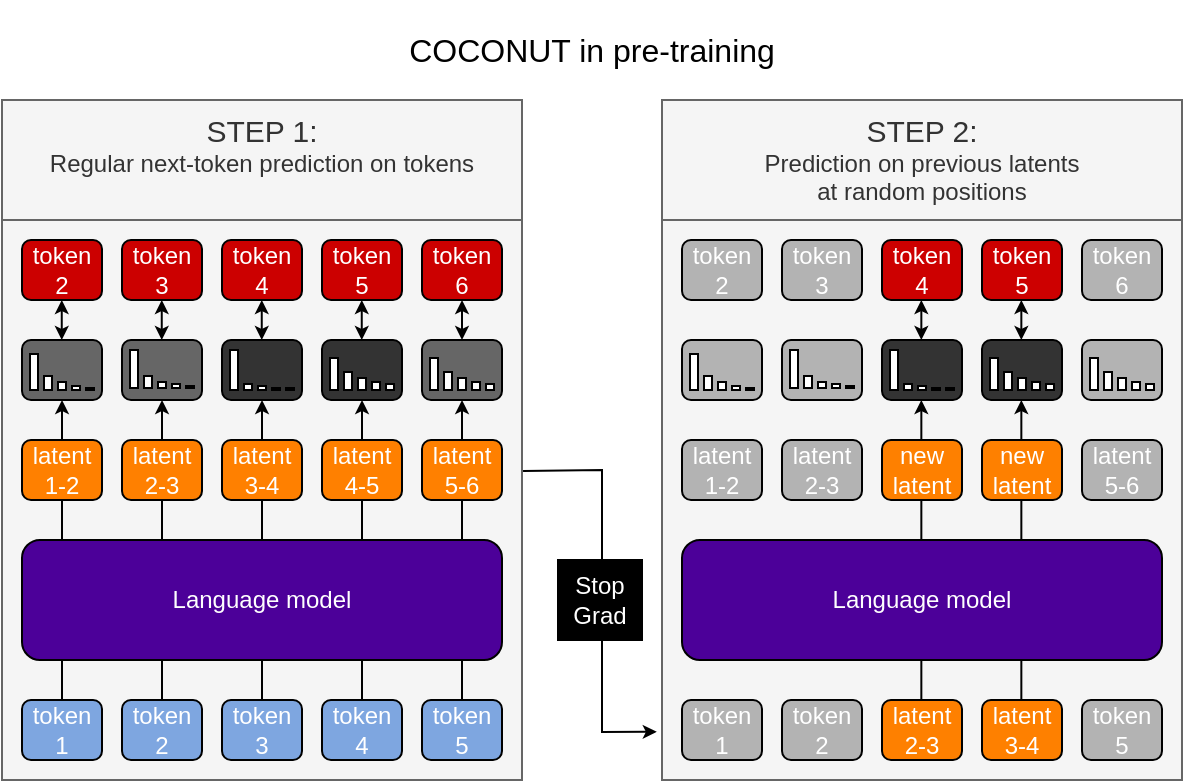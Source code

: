 <mxfile version="26.0.4">
  <diagram name="Seite-1" id="RBNpjxJl_SiNE16JDTqy">
    <mxGraphModel dx="636" dy="449" grid="1" gridSize="10" guides="1" tooltips="1" connect="1" arrows="1" fold="1" page="1" pageScale="1" pageWidth="827" pageHeight="1169" math="0" shadow="0">
      <root>
        <mxCell id="0" />
        <mxCell id="1" parent="0" />
        <mxCell id="LtRF18KnijJm92M0xNn5-76" value="" style="rounded=0;whiteSpace=wrap;html=1;fillColor=#f5f5f5;fontColor=#333333;strokeColor=#666666;" parent="1" vertex="1">
          <mxGeometry x="450" y="140" width="260" height="280" as="geometry" />
        </mxCell>
        <mxCell id="LtRF18KnijJm92M0xNn5-153" style="edgeStyle=orthogonalEdgeStyle;rounded=0;orthogonalLoop=1;jettySize=auto;html=1;exitX=0.5;exitY=0;exitDx=0;exitDy=0;entryX=0.5;entryY=1;entryDx=0;entryDy=0;endSize=4;" parent="1" edge="1">
          <mxGeometry relative="1" as="geometry">
            <mxPoint x="629.67" y="380" as="sourcePoint" />
            <mxPoint x="629.67" y="230" as="targetPoint" />
          </mxGeometry>
        </mxCell>
        <mxCell id="LtRF18KnijJm92M0xNn5-150" style="edgeStyle=orthogonalEdgeStyle;rounded=0;orthogonalLoop=1;jettySize=auto;html=1;exitX=0.5;exitY=0;exitDx=0;exitDy=0;entryX=0.5;entryY=1;entryDx=0;entryDy=0;endSize=4;" parent="1" edge="1">
          <mxGeometry relative="1" as="geometry">
            <mxPoint x="579.67" y="380" as="sourcePoint" />
            <mxPoint x="579.67" y="230" as="targetPoint" />
          </mxGeometry>
        </mxCell>
        <mxCell id="LtRF18KnijJm92M0xNn5-75" value="" style="rounded=0;whiteSpace=wrap;html=1;fillColor=#f5f5f5;fontColor=#333333;strokeColor=#666666;verticalAlign=top;" parent="1" vertex="1">
          <mxGeometry x="120" y="140" width="260" height="280" as="geometry" />
        </mxCell>
        <mxCell id="LtRF18KnijJm92M0xNn5-148" style="edgeStyle=orthogonalEdgeStyle;rounded=0;orthogonalLoop=1;jettySize=auto;html=1;exitX=0.5;exitY=0;exitDx=0;exitDy=0;entryX=0.5;entryY=1;entryDx=0;entryDy=0;endSize=4;" parent="1" source="LtRF18KnijJm92M0xNn5-5" target="LtRF18KnijJm92M0xNn5-104" edge="1">
          <mxGeometry relative="1" as="geometry" />
        </mxCell>
        <mxCell id="LtRF18KnijJm92M0xNn5-147" style="edgeStyle=orthogonalEdgeStyle;rounded=0;orthogonalLoop=1;jettySize=auto;html=1;exitX=0.5;exitY=0;exitDx=0;exitDy=0;entryX=0.5;entryY=1;entryDx=0;entryDy=0;endSize=4;" parent="1" source="LtRF18KnijJm92M0xNn5-6" target="LtRF18KnijJm92M0xNn5-98" edge="1">
          <mxGeometry relative="1" as="geometry" />
        </mxCell>
        <mxCell id="LtRF18KnijJm92M0xNn5-146" style="edgeStyle=orthogonalEdgeStyle;rounded=0;orthogonalLoop=1;jettySize=auto;html=1;exitX=0.5;exitY=0;exitDx=0;exitDy=0;entryX=0.5;entryY=1;entryDx=0;entryDy=0;endSize=4;" parent="1" source="LtRF18KnijJm92M0xNn5-4" target="LtRF18KnijJm92M0xNn5-92" edge="1">
          <mxGeometry relative="1" as="geometry" />
        </mxCell>
        <mxCell id="LtRF18KnijJm92M0xNn5-145" style="edgeStyle=orthogonalEdgeStyle;rounded=0;orthogonalLoop=1;jettySize=auto;html=1;exitX=0.5;exitY=0;exitDx=0;exitDy=0;entryX=0.5;entryY=1;entryDx=0;entryDy=0;endSize=4;" parent="1" source="LtRF18KnijJm92M0xNn5-3" target="LtRF18KnijJm92M0xNn5-86" edge="1">
          <mxGeometry relative="1" as="geometry" />
        </mxCell>
        <mxCell id="LtRF18KnijJm92M0xNn5-144" style="edgeStyle=orthogonalEdgeStyle;rounded=0;orthogonalLoop=1;jettySize=auto;html=1;exitX=0.5;exitY=0;exitDx=0;exitDy=0;entryX=0.5;entryY=1;entryDx=0;entryDy=0;endSize=4;" parent="1" source="LtRF18KnijJm92M0xNn5-2" target="LtRF18KnijJm92M0xNn5-80" edge="1">
          <mxGeometry relative="1" as="geometry" />
        </mxCell>
        <mxCell id="LtRF18KnijJm92M0xNn5-1" value="Language model" style="rounded=1;whiteSpace=wrap;html=1;fillColor=#4C0099;fontColor=#FFFFFF;" parent="1" vertex="1">
          <mxGeometry x="130" y="300" width="240" height="60" as="geometry" />
        </mxCell>
        <mxCell id="LtRF18KnijJm92M0xNn5-2" value="token&lt;div&gt;1&lt;/div&gt;" style="rounded=1;whiteSpace=wrap;html=1;fillColor=#7EA6E0;fontColor=#FFFFFF;" parent="1" vertex="1">
          <mxGeometry x="130" y="380" width="40" height="30" as="geometry" />
        </mxCell>
        <mxCell id="LtRF18KnijJm92M0xNn5-3" value="token&lt;div&gt;2&lt;/div&gt;" style="rounded=1;whiteSpace=wrap;html=1;fillColor=#7EA6E0;fontColor=#FFFFFF;" parent="1" vertex="1">
          <mxGeometry x="180" y="380" width="40" height="30" as="geometry" />
        </mxCell>
        <mxCell id="LtRF18KnijJm92M0xNn5-4" value="token&lt;div&gt;3&lt;/div&gt;" style="rounded=1;whiteSpace=wrap;html=1;fillColor=#7EA6E0;fontColor=#FFFFFF;" parent="1" vertex="1">
          <mxGeometry x="230" y="380" width="40" height="30" as="geometry" />
        </mxCell>
        <mxCell id="LtRF18KnijJm92M0xNn5-5" value="token&lt;div&gt;5&lt;/div&gt;" style="rounded=1;whiteSpace=wrap;html=1;fillColor=#7EA6E0;fontColor=#FFFFFF;" parent="1" vertex="1">
          <mxGeometry x="330" y="380" width="40" height="30" as="geometry" />
        </mxCell>
        <mxCell id="LtRF18KnijJm92M0xNn5-6" value="token&lt;div&gt;4&lt;/div&gt;" style="rounded=1;whiteSpace=wrap;html=1;fillColor=#7EA6E0;fontColor=#FFFFFF;" parent="1" vertex="1">
          <mxGeometry x="280" y="380" width="40" height="30" as="geometry" />
        </mxCell>
        <mxCell id="LtRF18KnijJm92M0xNn5-12" value="latent&lt;div&gt;1-2&lt;/div&gt;" style="rounded=1;whiteSpace=wrap;html=1;fillColor=#FF8000;fontColor=#FFFFFF;" parent="1" vertex="1">
          <mxGeometry x="130" y="250" width="40" height="30" as="geometry" />
        </mxCell>
        <mxCell id="LtRF18KnijJm92M0xNn5-13" value="latent&lt;div&gt;2-3&lt;/div&gt;" style="rounded=1;whiteSpace=wrap;html=1;fillColor=#FF8000;fontColor=#FFFFFF;" parent="1" vertex="1">
          <mxGeometry x="180" y="250" width="40" height="30" as="geometry" />
        </mxCell>
        <mxCell id="LtRF18KnijJm92M0xNn5-14" value="latent&lt;div&gt;3-4&lt;/div&gt;" style="rounded=1;whiteSpace=wrap;html=1;fillColor=#FF8000;fontColor=#FFFFFF;" parent="1" vertex="1">
          <mxGeometry x="230" y="250" width="40" height="30" as="geometry" />
        </mxCell>
        <mxCell id="LtRF18KnijJm92M0xNn5-15" value="latent&lt;div&gt;5-6&lt;/div&gt;" style="rounded=1;whiteSpace=wrap;html=1;fillColor=#FF8000;fontColor=#FFFFFF;" parent="1" vertex="1">
          <mxGeometry x="330" y="250" width="40" height="30" as="geometry" />
        </mxCell>
        <mxCell id="LtRF18KnijJm92M0xNn5-16" value="latent&lt;div&gt;4-5&lt;/div&gt;" style="rounded=1;whiteSpace=wrap;html=1;fillColor=#FF8000;fontColor=#FFFFFF;" parent="1" vertex="1">
          <mxGeometry x="280" y="250" width="40" height="30" as="geometry" />
        </mxCell>
        <mxCell id="LtRF18KnijJm92M0xNn5-38" value="token&lt;div&gt;2&lt;/div&gt;" style="rounded=1;whiteSpace=wrap;html=1;fontColor=#FFFFFF;fillColor=#CC0000;" parent="1" vertex="1">
          <mxGeometry x="130" y="150" width="40" height="30" as="geometry" />
        </mxCell>
        <mxCell id="LtRF18KnijJm92M0xNn5-39" value="token&lt;div&gt;3&lt;/div&gt;" style="rounded=1;whiteSpace=wrap;html=1;fontColor=#FFFFFF;fillColor=#CC0000;" parent="1" vertex="1">
          <mxGeometry x="180" y="150" width="40" height="30" as="geometry" />
        </mxCell>
        <mxCell id="LtRF18KnijJm92M0xNn5-40" value="token&lt;div&gt;4&lt;/div&gt;" style="rounded=1;whiteSpace=wrap;html=1;fontColor=#FFFFFF;fillColor=#CC0000;" parent="1" vertex="1">
          <mxGeometry x="230" y="150" width="40" height="30" as="geometry" />
        </mxCell>
        <mxCell id="LtRF18KnijJm92M0xNn5-41" value="token&lt;div&gt;6&lt;/div&gt;" style="rounded=1;whiteSpace=wrap;html=1;fontColor=#FFFFFF;fillColor=#CC0000;" parent="1" vertex="1">
          <mxGeometry x="330" y="150" width="40" height="30" as="geometry" />
        </mxCell>
        <mxCell id="LtRF18KnijJm92M0xNn5-42" value="token&lt;div&gt;5&lt;/div&gt;" style="rounded=1;whiteSpace=wrap;html=1;fontColor=#FFFFFF;fillColor=#CC0000;" parent="1" vertex="1">
          <mxGeometry x="280" y="150" width="40" height="30" as="geometry" />
        </mxCell>
        <mxCell id="LtRF18KnijJm92M0xNn5-48" value="Language model" style="rounded=1;whiteSpace=wrap;html=1;fillColor=#4C0099;fontColor=#FFFFFF;" parent="1" vertex="1">
          <mxGeometry x="460" y="300" width="240" height="60" as="geometry" />
        </mxCell>
        <mxCell id="LtRF18KnijJm92M0xNn5-49" value="token&lt;div&gt;1&lt;/div&gt;" style="rounded=1;whiteSpace=wrap;html=1;fillColor=light-dark(#b3b3b3, #436697);fontColor=#FFFFFF;" parent="1" vertex="1">
          <mxGeometry x="460" y="380" width="40" height="30" as="geometry" />
        </mxCell>
        <mxCell id="LtRF18KnijJm92M0xNn5-51" value="latent&lt;div&gt;2-3&lt;/div&gt;" style="rounded=1;whiteSpace=wrap;html=1;fillColor=light-dark(#fe8000, #436697);fontColor=#FFFFFF;" parent="1" vertex="1">
          <mxGeometry x="560" y="380" width="40" height="30" as="geometry" />
        </mxCell>
        <mxCell id="LtRF18KnijJm92M0xNn5-53" value="latent&lt;div&gt;3-4&lt;/div&gt;" style="rounded=1;whiteSpace=wrap;html=1;fillColor=light-dark(#fe8000, #436697);fontColor=#FFFFFF;" parent="1" vertex="1">
          <mxGeometry x="610" y="380" width="40" height="30" as="geometry" />
        </mxCell>
        <mxCell id="LtRF18KnijJm92M0xNn5-59" value="latent&lt;div&gt;1-2&lt;/div&gt;" style="rounded=1;whiteSpace=wrap;html=1;fillColor=light-dark(#b3b3b3, #436697);fontColor=#FFFFFF;" parent="1" vertex="1">
          <mxGeometry x="460" y="250" width="40" height="30" as="geometry" />
        </mxCell>
        <mxCell id="LtRF18KnijJm92M0xNn5-60" value="latent&lt;div&gt;2-3&lt;/div&gt;" style="rounded=1;whiteSpace=wrap;html=1;fillColor=light-dark(#b3b3b3, #ce6100);fontColor=#FFFFFF;" parent="1" vertex="1">
          <mxGeometry x="510" y="250" width="40" height="30" as="geometry" />
        </mxCell>
        <mxCell id="LtRF18KnijJm92M0xNn5-61" value="new&lt;div&gt;latent&lt;/div&gt;" style="rounded=1;whiteSpace=wrap;html=1;fillColor=light-dark(#fe8000, #436697);fontColor=#FFFFFF;" parent="1" vertex="1">
          <mxGeometry x="560" y="250" width="40" height="30" as="geometry" />
        </mxCell>
        <mxCell id="LtRF18KnijJm92M0xNn5-62" value="latent&lt;div&gt;5-6&lt;/div&gt;" style="rounded=1;whiteSpace=wrap;html=1;fillColor=light-dark(#b3b3b3, #ce6100);fontColor=#FFFFFF;" parent="1" vertex="1">
          <mxGeometry x="660" y="250" width="40" height="30" as="geometry" />
        </mxCell>
        <mxCell id="LtRF18KnijJm92M0xNn5-63" value="&lt;div&gt;new&lt;/div&gt;&lt;div&gt;latent&lt;/div&gt;" style="rounded=1;whiteSpace=wrap;html=1;fillColor=light-dark(#fe8000, #436697);fontColor=#FFFFFF;" parent="1" vertex="1">
          <mxGeometry x="610" y="250" width="40" height="30" as="geometry" />
        </mxCell>
        <mxCell id="LtRF18KnijJm92M0xNn5-64" value="token&lt;div&gt;2&lt;/div&gt;" style="rounded=1;whiteSpace=wrap;html=1;fontColor=#FFFFFF;fillColor=light-dark(#b3b3b3, #436697);" parent="1" vertex="1">
          <mxGeometry x="460" y="150" width="40" height="30" as="geometry" />
        </mxCell>
        <mxCell id="LtRF18KnijJm92M0xNn5-65" value="token&lt;div&gt;3&lt;/div&gt;" style="rounded=1;whiteSpace=wrap;html=1;fontColor=#FFFFFF;fillColor=light-dark(#b3b3b3, #ffa3a3);" parent="1" vertex="1">
          <mxGeometry x="510" y="150" width="40" height="30" as="geometry" />
        </mxCell>
        <mxCell id="LtRF18KnijJm92M0xNn5-66" value="token&lt;div&gt;4&lt;/div&gt;" style="rounded=1;whiteSpace=wrap;html=1;fontColor=#FFFFFF;fillColor=light-dark(#cd0000, #436697);" parent="1" vertex="1">
          <mxGeometry x="560" y="150" width="40" height="30" as="geometry" />
        </mxCell>
        <mxCell id="LtRF18KnijJm92M0xNn5-67" value="token&lt;div&gt;6&lt;/div&gt;" style="rounded=1;whiteSpace=wrap;html=1;fontColor=#FFFFFF;fillColor=light-dark(#b3b3b3, #ffa3a3);" parent="1" vertex="1">
          <mxGeometry x="660" y="150" width="40" height="30" as="geometry" />
        </mxCell>
        <mxCell id="LtRF18KnijJm92M0xNn5-68" value="token&lt;div&gt;5&lt;/div&gt;" style="rounded=1;whiteSpace=wrap;html=1;fontColor=#FFFFFF;fillColor=light-dark(#cd0000, #436697);" parent="1" vertex="1">
          <mxGeometry x="610" y="150" width="40" height="30" as="geometry" />
        </mxCell>
        <mxCell id="LtRF18KnijJm92M0xNn5-69" value="token&lt;div&gt;2&lt;/div&gt;" style="rounded=1;whiteSpace=wrap;html=1;fillColor=light-dark(#b3b3b3, #ce6100);fontColor=#FFFFFF;" parent="1" vertex="1">
          <mxGeometry x="510" y="380" width="40" height="30" as="geometry" />
        </mxCell>
        <mxCell id="LtRF18KnijJm92M0xNn5-70" value="token&lt;div&gt;5&lt;/div&gt;" style="rounded=1;whiteSpace=wrap;html=1;fillColor=light-dark(#b3b3b3, #ce6100);fontColor=#FFFFFF;" parent="1" vertex="1">
          <mxGeometry x="660" y="380" width="40" height="30" as="geometry" />
        </mxCell>
        <mxCell id="LtRF18KnijJm92M0xNn5-77" value="" style="endArrow=classic;html=1;rounded=0;entryX=-0.01;entryY=0.914;entryDx=0;entryDy=0;entryPerimeter=0;exitX=1.002;exitY=0.448;exitDx=0;exitDy=0;exitPerimeter=0;endSize=4;" parent="1" source="LtRF18KnijJm92M0xNn5-75" target="LtRF18KnijJm92M0xNn5-76" edge="1">
          <mxGeometry width="50" height="50" relative="1" as="geometry">
            <mxPoint x="382" y="264" as="sourcePoint" />
            <mxPoint x="380" y="150" as="targetPoint" />
            <Array as="points">
              <mxPoint x="420" y="265" />
              <mxPoint x="420" y="396" />
            </Array>
          </mxGeometry>
        </mxCell>
        <mxCell id="LtRF18KnijJm92M0xNn5-78" value="Stop&lt;div&gt;Grad&lt;/div&gt;" style="rounded=0;whiteSpace=wrap;html=1;fillColor=#000000;fontColor=#FFFFFF;" parent="1" vertex="1">
          <mxGeometry x="398" y="310" width="42" height="40" as="geometry" />
        </mxCell>
        <mxCell id="LtRF18KnijJm92M0xNn5-80" value="" style="rounded=1;whiteSpace=wrap;html=1;fillColor=light-dark(#666666, #535353);" parent="1" vertex="1">
          <mxGeometry x="130" y="200" width="40" height="30" as="geometry" />
        </mxCell>
        <mxCell id="LtRF18KnijJm92M0xNn5-81" value="" style="rounded=0;whiteSpace=wrap;html=1;" parent="1" vertex="1">
          <mxGeometry x="134" y="207" width="4" height="18" as="geometry" />
        </mxCell>
        <mxCell id="LtRF18KnijJm92M0xNn5-82" value="" style="rounded=0;whiteSpace=wrap;html=1;" parent="1" vertex="1">
          <mxGeometry x="141" y="218" width="4" height="7" as="geometry" />
        </mxCell>
        <mxCell id="LtRF18KnijJm92M0xNn5-83" value="" style="rounded=0;whiteSpace=wrap;html=1;" parent="1" vertex="1">
          <mxGeometry x="148" y="221" width="4" height="4" as="geometry" />
        </mxCell>
        <mxCell id="LtRF18KnijJm92M0xNn5-84" value="" style="rounded=0;whiteSpace=wrap;html=1;" parent="1" vertex="1">
          <mxGeometry x="162" y="224" width="4" height="1" as="geometry" />
        </mxCell>
        <mxCell id="LtRF18KnijJm92M0xNn5-85" value="" style="rounded=0;whiteSpace=wrap;html=1;" parent="1" vertex="1">
          <mxGeometry x="155" y="223" width="4" height="2" as="geometry" />
        </mxCell>
        <mxCell id="LtRF18KnijJm92M0xNn5-86" value="" style="rounded=1;whiteSpace=wrap;html=1;fillColor=light-dark(#666666, #535353);" parent="1" vertex="1">
          <mxGeometry x="180" y="200" width="40" height="30" as="geometry" />
        </mxCell>
        <mxCell id="LtRF18KnijJm92M0xNn5-92" value="" style="rounded=1;whiteSpace=wrap;html=1;fillColor=light-dark(#333333, #535353);" parent="1" vertex="1">
          <mxGeometry x="230" y="200" width="40" height="30" as="geometry" />
        </mxCell>
        <mxCell id="LtRF18KnijJm92M0xNn5-93" value="" style="rounded=0;whiteSpace=wrap;html=1;" parent="1" vertex="1">
          <mxGeometry x="234" y="205" width="4" height="20" as="geometry" />
        </mxCell>
        <mxCell id="LtRF18KnijJm92M0xNn5-94" value="" style="rounded=0;whiteSpace=wrap;html=1;" parent="1" vertex="1">
          <mxGeometry x="241" y="222" width="4" height="3" as="geometry" />
        </mxCell>
        <mxCell id="LtRF18KnijJm92M0xNn5-95" value="" style="rounded=0;whiteSpace=wrap;html=1;" parent="1" vertex="1">
          <mxGeometry x="248" y="223" width="4" height="2" as="geometry" />
        </mxCell>
        <mxCell id="LtRF18KnijJm92M0xNn5-96" value="" style="rounded=0;whiteSpace=wrap;html=1;" parent="1" vertex="1">
          <mxGeometry x="262" y="224" width="4" height="1" as="geometry" />
        </mxCell>
        <mxCell id="LtRF18KnijJm92M0xNn5-97" value="" style="rounded=0;whiteSpace=wrap;html=1;" parent="1" vertex="1">
          <mxGeometry x="255" y="224" width="4" height="1" as="geometry" />
        </mxCell>
        <mxCell id="LtRF18KnijJm92M0xNn5-98" value="" style="rounded=1;whiteSpace=wrap;html=1;fillColor=light-dark(#333333, #535353);" parent="1" vertex="1">
          <mxGeometry x="280" y="200" width="40" height="30" as="geometry" />
        </mxCell>
        <mxCell id="LtRF18KnijJm92M0xNn5-99" value="" style="rounded=0;whiteSpace=wrap;html=1;" parent="1" vertex="1">
          <mxGeometry x="284" y="209" width="4" height="16" as="geometry" />
        </mxCell>
        <mxCell id="LtRF18KnijJm92M0xNn5-100" value="" style="rounded=0;whiteSpace=wrap;html=1;" parent="1" vertex="1">
          <mxGeometry x="291" y="216" width="4" height="9" as="geometry" />
        </mxCell>
        <mxCell id="LtRF18KnijJm92M0xNn5-101" value="" style="rounded=0;whiteSpace=wrap;html=1;" parent="1" vertex="1">
          <mxGeometry x="298" y="219" width="4" height="6" as="geometry" />
        </mxCell>
        <mxCell id="LtRF18KnijJm92M0xNn5-102" value="" style="rounded=0;whiteSpace=wrap;html=1;" parent="1" vertex="1">
          <mxGeometry x="312" y="222" width="4" height="3" as="geometry" />
        </mxCell>
        <mxCell id="LtRF18KnijJm92M0xNn5-103" value="" style="rounded=0;whiteSpace=wrap;html=1;" parent="1" vertex="1">
          <mxGeometry x="305" y="221" width="4" height="4" as="geometry" />
        </mxCell>
        <mxCell id="LtRF18KnijJm92M0xNn5-104" value="" style="rounded=1;whiteSpace=wrap;html=1;fillColor=light-dark(#666666, #535353);" parent="1" vertex="1">
          <mxGeometry x="330" y="200" width="40" height="30" as="geometry" />
        </mxCell>
        <mxCell id="LtRF18KnijJm92M0xNn5-141" value="&lt;font style=&quot;font-size: 15px;&quot;&gt;STEP 1:&lt;/font&gt;&lt;div&gt;Regular next-token prediction on tokens&lt;/div&gt;" style="rounded=0;whiteSpace=wrap;html=1;fillColor=#f5f5f5;fontColor=#333333;strokeColor=#666666;verticalAlign=top;" parent="1" vertex="1">
          <mxGeometry x="120" y="80" width="260" height="60" as="geometry" />
        </mxCell>
        <mxCell id="LtRF18KnijJm92M0xNn5-142" value="&lt;font style=&quot;font-size: 15px;&quot;&gt;STEP 2:&lt;/font&gt;&lt;div&gt;Prediction on previous latents&lt;/div&gt;&lt;div&gt;at random positions&lt;/div&gt;" style="rounded=0;whiteSpace=wrap;html=1;fillColor=#f5f5f5;fontColor=#333333;strokeColor=#666666;verticalAlign=top;" parent="1" vertex="1">
          <mxGeometry x="450" y="80" width="260" height="60" as="geometry" />
        </mxCell>
        <mxCell id="LtRF18KnijJm92M0xNn5-154" value="" style="endArrow=classic;startArrow=classic;html=1;rounded=0;entryX=0.5;entryY=1;entryDx=0;entryDy=0;exitX=0.5;exitY=0;exitDx=0;exitDy=0;strokeWidth=1;endSize=4;startSize=4;" parent="1" source="LtRF18KnijJm92M0xNn5-104" target="LtRF18KnijJm92M0xNn5-41" edge="1">
          <mxGeometry width="50" height="50" relative="1" as="geometry">
            <mxPoint x="330" y="300" as="sourcePoint" />
            <mxPoint x="380" y="250" as="targetPoint" />
          </mxGeometry>
        </mxCell>
        <mxCell id="LtRF18KnijJm92M0xNn5-157" value="" style="endArrow=classic;startArrow=classic;html=1;rounded=0;entryX=0.5;entryY=1;entryDx=0;entryDy=0;exitX=0.5;exitY=0;exitDx=0;exitDy=0;strokeWidth=1;endSize=4;startSize=4;" parent="1" edge="1">
          <mxGeometry width="50" height="50" relative="1" as="geometry">
            <mxPoint x="299.88" y="200" as="sourcePoint" />
            <mxPoint x="299.88" y="180" as="targetPoint" />
          </mxGeometry>
        </mxCell>
        <mxCell id="LtRF18KnijJm92M0xNn5-158" value="" style="endArrow=classic;startArrow=classic;html=1;rounded=0;entryX=0.5;entryY=1;entryDx=0;entryDy=0;exitX=0.5;exitY=0;exitDx=0;exitDy=0;strokeWidth=1;endSize=4;startSize=4;" parent="1" edge="1">
          <mxGeometry width="50" height="50" relative="1" as="geometry">
            <mxPoint x="249.88" y="200" as="sourcePoint" />
            <mxPoint x="249.88" y="180" as="targetPoint" />
          </mxGeometry>
        </mxCell>
        <mxCell id="LtRF18KnijJm92M0xNn5-159" value="" style="endArrow=classic;startArrow=classic;html=1;rounded=0;entryX=0.5;entryY=1;entryDx=0;entryDy=0;exitX=0.5;exitY=0;exitDx=0;exitDy=0;strokeWidth=1;endSize=4;startSize=4;" parent="1" edge="1">
          <mxGeometry width="50" height="50" relative="1" as="geometry">
            <mxPoint x="199.88" y="200" as="sourcePoint" />
            <mxPoint x="199.88" y="180" as="targetPoint" />
          </mxGeometry>
        </mxCell>
        <mxCell id="LtRF18KnijJm92M0xNn5-160" value="" style="endArrow=classic;startArrow=classic;html=1;rounded=0;entryX=0.5;entryY=1;entryDx=0;entryDy=0;exitX=0.5;exitY=0;exitDx=0;exitDy=0;strokeWidth=1;endSize=4;startSize=4;" parent="1" edge="1">
          <mxGeometry width="50" height="50" relative="1" as="geometry">
            <mxPoint x="149.88" y="200" as="sourcePoint" />
            <mxPoint x="149.88" y="180" as="targetPoint" />
          </mxGeometry>
        </mxCell>
        <mxCell id="LtRF18KnijJm92M0xNn5-161" value="" style="endArrow=classic;startArrow=classic;html=1;rounded=0;entryX=0.5;entryY=1;entryDx=0;entryDy=0;exitX=0.5;exitY=0;exitDx=0;exitDy=0;strokeWidth=1;endSize=4;startSize=4;" parent="1" edge="1">
          <mxGeometry width="50" height="50" relative="1" as="geometry">
            <mxPoint x="579.67" y="200" as="sourcePoint" />
            <mxPoint x="579.67" y="180" as="targetPoint" />
          </mxGeometry>
        </mxCell>
        <mxCell id="LtRF18KnijJm92M0xNn5-162" value="" style="endArrow=classic;startArrow=classic;html=1;rounded=0;entryX=0.5;entryY=1;entryDx=0;entryDy=0;exitX=0.5;exitY=0;exitDx=0;exitDy=0;strokeWidth=1;endSize=4;startSize=4;" parent="1" edge="1">
          <mxGeometry width="50" height="50" relative="1" as="geometry">
            <mxPoint x="629.67" y="200" as="sourcePoint" />
            <mxPoint x="629.67" y="180" as="targetPoint" />
          </mxGeometry>
        </mxCell>
        <mxCell id="LtRF18KnijJm92M0xNn5-163" value="&lt;font style=&quot;font-size: 16px;&quot;&gt;COCONUT in pre-training&lt;/font&gt;" style="text;html=1;align=center;verticalAlign=middle;whiteSpace=wrap;rounded=0;" parent="1" vertex="1">
          <mxGeometry x="120" y="30" width="590" height="50" as="geometry" />
        </mxCell>
        <mxCell id="5uuLoJnjdDGM7JBgfrrU-1" value="" style="rounded=0;whiteSpace=wrap;html=1;" vertex="1" parent="1">
          <mxGeometry x="184" y="205" width="4" height="19" as="geometry" />
        </mxCell>
        <mxCell id="5uuLoJnjdDGM7JBgfrrU-2" value="" style="rounded=0;whiteSpace=wrap;html=1;" vertex="1" parent="1">
          <mxGeometry x="191" y="218" width="4" height="6" as="geometry" />
        </mxCell>
        <mxCell id="5uuLoJnjdDGM7JBgfrrU-3" value="" style="rounded=0;whiteSpace=wrap;html=1;" vertex="1" parent="1">
          <mxGeometry x="198" y="221" width="4" height="3" as="geometry" />
        </mxCell>
        <mxCell id="5uuLoJnjdDGM7JBgfrrU-4" value="" style="rounded=0;whiteSpace=wrap;html=1;" vertex="1" parent="1">
          <mxGeometry x="212" y="223" width="4" height="1" as="geometry" />
        </mxCell>
        <mxCell id="5uuLoJnjdDGM7JBgfrrU-5" value="" style="rounded=0;whiteSpace=wrap;html=1;" vertex="1" parent="1">
          <mxGeometry x="205" y="222" width="4" height="2" as="geometry" />
        </mxCell>
        <mxCell id="5uuLoJnjdDGM7JBgfrrU-6" value="" style="rounded=0;whiteSpace=wrap;html=1;" vertex="1" parent="1">
          <mxGeometry x="334" y="209" width="4" height="16" as="geometry" />
        </mxCell>
        <mxCell id="5uuLoJnjdDGM7JBgfrrU-7" value="" style="rounded=0;whiteSpace=wrap;html=1;" vertex="1" parent="1">
          <mxGeometry x="341" y="216" width="4" height="9" as="geometry" />
        </mxCell>
        <mxCell id="5uuLoJnjdDGM7JBgfrrU-8" value="" style="rounded=0;whiteSpace=wrap;html=1;" vertex="1" parent="1">
          <mxGeometry x="348" y="219" width="4" height="6" as="geometry" />
        </mxCell>
        <mxCell id="5uuLoJnjdDGM7JBgfrrU-9" value="" style="rounded=0;whiteSpace=wrap;html=1;" vertex="1" parent="1">
          <mxGeometry x="362" y="222" width="4" height="3" as="geometry" />
        </mxCell>
        <mxCell id="5uuLoJnjdDGM7JBgfrrU-10" value="" style="rounded=0;whiteSpace=wrap;html=1;" vertex="1" parent="1">
          <mxGeometry x="355" y="221" width="4" height="4" as="geometry" />
        </mxCell>
        <mxCell id="5uuLoJnjdDGM7JBgfrrU-11" value="" style="rounded=1;whiteSpace=wrap;html=1;fillColor=light-dark(#b3b3b3, #535353);" vertex="1" parent="1">
          <mxGeometry x="460" y="200" width="40" height="30" as="geometry" />
        </mxCell>
        <mxCell id="5uuLoJnjdDGM7JBgfrrU-12" value="" style="rounded=0;whiteSpace=wrap;html=1;" vertex="1" parent="1">
          <mxGeometry x="464" y="207" width="4" height="18" as="geometry" />
        </mxCell>
        <mxCell id="5uuLoJnjdDGM7JBgfrrU-13" value="" style="rounded=0;whiteSpace=wrap;html=1;" vertex="1" parent="1">
          <mxGeometry x="471" y="218" width="4" height="7" as="geometry" />
        </mxCell>
        <mxCell id="5uuLoJnjdDGM7JBgfrrU-14" value="" style="rounded=0;whiteSpace=wrap;html=1;" vertex="1" parent="1">
          <mxGeometry x="478" y="221" width="4" height="4" as="geometry" />
        </mxCell>
        <mxCell id="5uuLoJnjdDGM7JBgfrrU-15" value="" style="rounded=0;whiteSpace=wrap;html=1;" vertex="1" parent="1">
          <mxGeometry x="492" y="224" width="4" height="1" as="geometry" />
        </mxCell>
        <mxCell id="5uuLoJnjdDGM7JBgfrrU-16" value="" style="rounded=0;whiteSpace=wrap;html=1;" vertex="1" parent="1">
          <mxGeometry x="485" y="223" width="4" height="2" as="geometry" />
        </mxCell>
        <mxCell id="5uuLoJnjdDGM7JBgfrrU-17" value="" style="rounded=1;whiteSpace=wrap;html=1;fillColor=light-dark(#b3b3b3, #535353);" vertex="1" parent="1">
          <mxGeometry x="510" y="200" width="40" height="30" as="geometry" />
        </mxCell>
        <mxCell id="5uuLoJnjdDGM7JBgfrrU-18" value="" style="rounded=1;whiteSpace=wrap;html=1;fillColor=light-dark(#333333, #535353);" vertex="1" parent="1">
          <mxGeometry x="560" y="200" width="40" height="30" as="geometry" />
        </mxCell>
        <mxCell id="5uuLoJnjdDGM7JBgfrrU-19" value="" style="rounded=0;whiteSpace=wrap;html=1;" vertex="1" parent="1">
          <mxGeometry x="564" y="205" width="4" height="20" as="geometry" />
        </mxCell>
        <mxCell id="5uuLoJnjdDGM7JBgfrrU-20" value="" style="rounded=0;whiteSpace=wrap;html=1;" vertex="1" parent="1">
          <mxGeometry x="571" y="222" width="4" height="3" as="geometry" />
        </mxCell>
        <mxCell id="5uuLoJnjdDGM7JBgfrrU-21" value="" style="rounded=0;whiteSpace=wrap;html=1;" vertex="1" parent="1">
          <mxGeometry x="578" y="223" width="4" height="2" as="geometry" />
        </mxCell>
        <mxCell id="5uuLoJnjdDGM7JBgfrrU-22" value="" style="rounded=0;whiteSpace=wrap;html=1;" vertex="1" parent="1">
          <mxGeometry x="592" y="224" width="4" height="1" as="geometry" />
        </mxCell>
        <mxCell id="5uuLoJnjdDGM7JBgfrrU-23" value="" style="rounded=0;whiteSpace=wrap;html=1;" vertex="1" parent="1">
          <mxGeometry x="585" y="224" width="4" height="1" as="geometry" />
        </mxCell>
        <mxCell id="5uuLoJnjdDGM7JBgfrrU-24" value="" style="rounded=1;whiteSpace=wrap;html=1;fillColor=light-dark(#333333, #535353);" vertex="1" parent="1">
          <mxGeometry x="610" y="200" width="40" height="30" as="geometry" />
        </mxCell>
        <mxCell id="5uuLoJnjdDGM7JBgfrrU-25" value="" style="rounded=0;whiteSpace=wrap;html=1;" vertex="1" parent="1">
          <mxGeometry x="614" y="209" width="4" height="16" as="geometry" />
        </mxCell>
        <mxCell id="5uuLoJnjdDGM7JBgfrrU-26" value="" style="rounded=0;whiteSpace=wrap;html=1;" vertex="1" parent="1">
          <mxGeometry x="621" y="216" width="4" height="9" as="geometry" />
        </mxCell>
        <mxCell id="5uuLoJnjdDGM7JBgfrrU-27" value="" style="rounded=0;whiteSpace=wrap;html=1;" vertex="1" parent="1">
          <mxGeometry x="628" y="219" width="4" height="6" as="geometry" />
        </mxCell>
        <mxCell id="5uuLoJnjdDGM7JBgfrrU-28" value="" style="rounded=0;whiteSpace=wrap;html=1;" vertex="1" parent="1">
          <mxGeometry x="642" y="222" width="4" height="3" as="geometry" />
        </mxCell>
        <mxCell id="5uuLoJnjdDGM7JBgfrrU-29" value="" style="rounded=0;whiteSpace=wrap;html=1;" vertex="1" parent="1">
          <mxGeometry x="635" y="221" width="4" height="4" as="geometry" />
        </mxCell>
        <mxCell id="5uuLoJnjdDGM7JBgfrrU-30" value="" style="rounded=1;whiteSpace=wrap;html=1;fillColor=light-dark(#b3b3b3, #535353);" vertex="1" parent="1">
          <mxGeometry x="660" y="200" width="40" height="30" as="geometry" />
        </mxCell>
        <mxCell id="5uuLoJnjdDGM7JBgfrrU-31" value="" style="rounded=0;whiteSpace=wrap;html=1;" vertex="1" parent="1">
          <mxGeometry x="514" y="205" width="4" height="19" as="geometry" />
        </mxCell>
        <mxCell id="5uuLoJnjdDGM7JBgfrrU-32" value="" style="rounded=0;whiteSpace=wrap;html=1;" vertex="1" parent="1">
          <mxGeometry x="521" y="218" width="4" height="6" as="geometry" />
        </mxCell>
        <mxCell id="5uuLoJnjdDGM7JBgfrrU-33" value="" style="rounded=0;whiteSpace=wrap;html=1;" vertex="1" parent="1">
          <mxGeometry x="528" y="221" width="4" height="3" as="geometry" />
        </mxCell>
        <mxCell id="5uuLoJnjdDGM7JBgfrrU-34" value="" style="rounded=0;whiteSpace=wrap;html=1;" vertex="1" parent="1">
          <mxGeometry x="542" y="223" width="4" height="1" as="geometry" />
        </mxCell>
        <mxCell id="5uuLoJnjdDGM7JBgfrrU-35" value="" style="rounded=0;whiteSpace=wrap;html=1;" vertex="1" parent="1">
          <mxGeometry x="535" y="222" width="4" height="2" as="geometry" />
        </mxCell>
        <mxCell id="5uuLoJnjdDGM7JBgfrrU-36" value="" style="rounded=0;whiteSpace=wrap;html=1;" vertex="1" parent="1">
          <mxGeometry x="664" y="209" width="4" height="16" as="geometry" />
        </mxCell>
        <mxCell id="5uuLoJnjdDGM7JBgfrrU-37" value="" style="rounded=0;whiteSpace=wrap;html=1;" vertex="1" parent="1">
          <mxGeometry x="671" y="216" width="4" height="9" as="geometry" />
        </mxCell>
        <mxCell id="5uuLoJnjdDGM7JBgfrrU-38" value="" style="rounded=0;whiteSpace=wrap;html=1;" vertex="1" parent="1">
          <mxGeometry x="678" y="219" width="4" height="6" as="geometry" />
        </mxCell>
        <mxCell id="5uuLoJnjdDGM7JBgfrrU-39" value="" style="rounded=0;whiteSpace=wrap;html=1;" vertex="1" parent="1">
          <mxGeometry x="692" y="222" width="4" height="3" as="geometry" />
        </mxCell>
        <mxCell id="5uuLoJnjdDGM7JBgfrrU-40" value="" style="rounded=0;whiteSpace=wrap;html=1;" vertex="1" parent="1">
          <mxGeometry x="685" y="221" width="4" height="4" as="geometry" />
        </mxCell>
      </root>
    </mxGraphModel>
  </diagram>
</mxfile>
